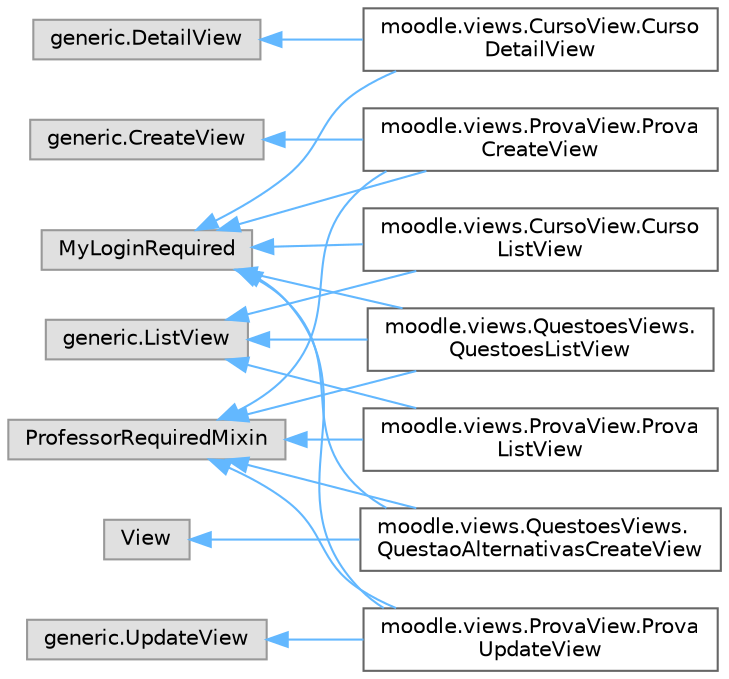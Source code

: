 digraph "Graphical Class Hierarchy"
{
 // INTERACTIVE_SVG=YES
 // LATEX_PDF_SIZE
  bgcolor="transparent";
  edge [fontname=Helvetica,fontsize=10,labelfontname=Helvetica,labelfontsize=10];
  node [fontname=Helvetica,fontsize=10,shape=box,height=0.2,width=0.4];
  rankdir="LR";
  Node0 [label="generic.CreateView",height=0.2,width=0.4,color="grey60", fillcolor="#E0E0E0", style="filled",tooltip=" "];
  Node0 -> Node1 [dir="back",color="steelblue1",style="solid"];
  Node1 [label="moodle.views.ProvaView.Prova\lCreateView",height=0.2,width=0.4,color="grey40", fillcolor="white", style="filled",URL="$classmoodle_1_1views_1_1_prova_view_1_1_prova_create_view.html",tooltip=" "];
  Node4 [label="generic.DetailView",height=0.2,width=0.4,color="grey60", fillcolor="#E0E0E0", style="filled",tooltip=" "];
  Node4 -> Node3 [dir="back",color="steelblue1",style="solid"];
  Node3 [label="moodle.views.CursoView.Curso\lDetailView",height=0.2,width=0.4,color="grey40", fillcolor="white", style="filled",URL="$classmoodle_1_1views_1_1_curso_view_1_1_curso_detail_view.html",tooltip=" "];
  Node6 [label="generic.ListView",height=0.2,width=0.4,color="grey60", fillcolor="#E0E0E0", style="filled",tooltip=" "];
  Node6 -> Node5 [dir="back",color="steelblue1",style="solid"];
  Node5 [label="moodle.views.CursoView.Curso\lListView",height=0.2,width=0.4,color="grey40", fillcolor="white", style="filled",URL="$classmoodle_1_1views_1_1_curso_view_1_1_curso_list_view.html",tooltip=" "];
  Node6 -> Node7 [dir="back",color="steelblue1",style="solid"];
  Node7 [label="moodle.views.ProvaView.Prova\lListView",height=0.2,width=0.4,color="grey40", fillcolor="white", style="filled",URL="$classmoodle_1_1views_1_1_prova_view_1_1_prova_list_view.html",tooltip=" "];
  Node6 -> Node13 [dir="back",color="steelblue1",style="solid"];
  Node13 [label="moodle.views.QuestoesViews.\lQuestoesListView",height=0.2,width=0.4,color="grey40", fillcolor="white", style="filled",URL="$classmoodle_1_1views_1_1_questoes_views_1_1_questoes_list_view.html",tooltip=" "];
  Node10 [label="generic.UpdateView",height=0.2,width=0.4,color="grey60", fillcolor="#E0E0E0", style="filled",tooltip=" "];
  Node10 -> Node9 [dir="back",color="steelblue1",style="solid"];
  Node9 [label="moodle.views.ProvaView.Prova\lUpdateView",height=0.2,width=0.4,color="grey40", fillcolor="white", style="filled",URL="$classmoodle_1_1views_1_1_prova_view_1_1_prova_update_view.html",tooltip=" "];
  Node2 [label="MyLoginRequired",height=0.2,width=0.4,color="grey60", fillcolor="#E0E0E0", style="filled",tooltip=" "];
  Node2 -> Node3 [dir="back",color="steelblue1",style="solid"];
  Node2 -> Node5 [dir="back",color="steelblue1",style="solid"];
  Node2 -> Node1 [dir="back",color="steelblue1",style="solid"];
  Node2 -> Node9 [dir="back",color="steelblue1",style="solid"];
  Node2 -> Node11 [dir="back",color="steelblue1",style="solid"];
  Node11 [label="moodle.views.QuestoesViews.\lQuestaoAlternativasCreateView",height=0.2,width=0.4,color="grey40", fillcolor="white", style="filled",URL="$classmoodle_1_1views_1_1_questoes_views_1_1_questao_alternativas_create_view.html",tooltip=" "];
  Node2 -> Node13 [dir="back",color="steelblue1",style="solid"];
  Node8 [label="ProfessorRequiredMixin",height=0.2,width=0.4,color="grey60", fillcolor="#E0E0E0", style="filled",tooltip=" "];
  Node8 -> Node1 [dir="back",color="steelblue1",style="solid"];
  Node8 -> Node7 [dir="back",color="steelblue1",style="solid"];
  Node8 -> Node9 [dir="back",color="steelblue1",style="solid"];
  Node8 -> Node11 [dir="back",color="steelblue1",style="solid"];
  Node8 -> Node13 [dir="back",color="steelblue1",style="solid"];
  Node12 [label="View",height=0.2,width=0.4,color="grey60", fillcolor="#E0E0E0", style="filled",tooltip=" "];
  Node12 -> Node11 [dir="back",color="steelblue1",style="solid"];
}
